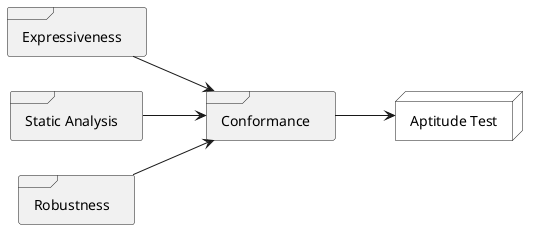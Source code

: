 @startuml
left to right direction

node aptitude as "Aptitude Test" #White
frame conformance as "Conformance"
frame expressiveness as "Expressiveness"
frame sa as "Static Analysis"
frame robustness as "Robustness"

conformance --> aptitude
expressiveness --> conformance
sa --> conformance
robustness --> conformance

hide empty members
hide empty methods
hide circle

skinparam monochrome true
skinparam shadowing false
skinparam packageStyle rect
@enduml
